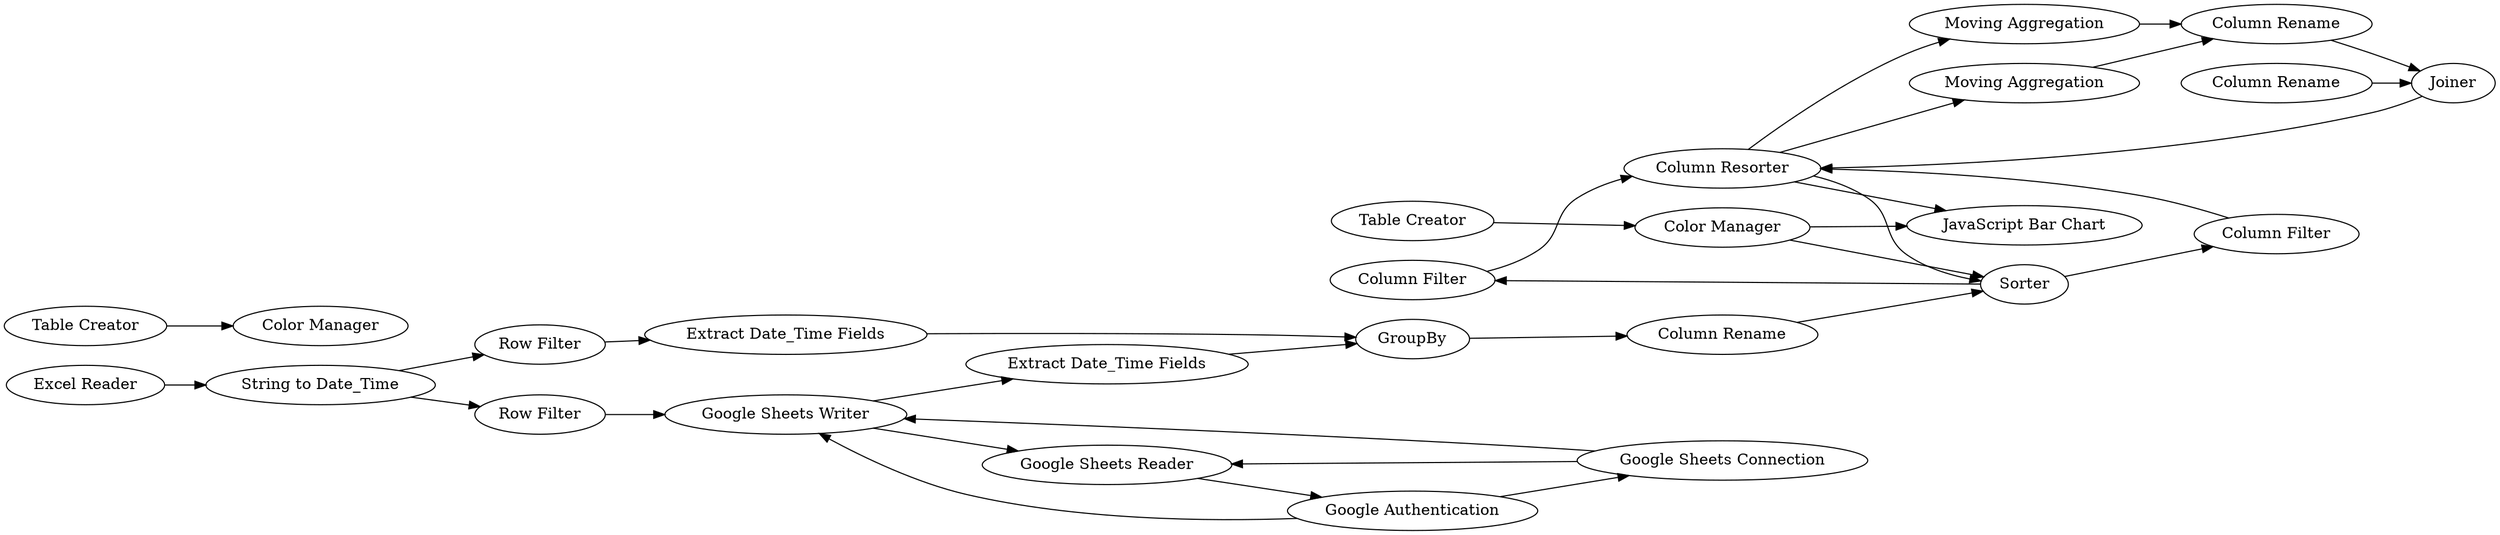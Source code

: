digraph {
	93 -> 94
	94 -> 5
	101 -> 102
	92 -> 164
	5 -> 101
	167 -> 162
	165 -> 167
	106 -> 169
	89 -> 104
	106 -> 168
	162 -> 161
	162 -> 165
	94 -> 97
	100 -> 92
	161 -> 167
	94 -> 158
	92 -> 93
	99 -> 98
	95 -> 100
	163 -> 89
	104 -> 92
	88 -> 102
	107 -> 89
	158 -> 101
	161 -> 165
	100 -> 97
	102 -> 94
	165 -> 163
	164 -> 94
	168 -> 107
	169 -> 165
	170 -> 106
	94 -> 92
	170 [label="Excel Reader"]
	165 [label="Google Sheets Writer"]
	167 [label="Google Sheets Reader"]
	169 [label="Row Filter"]
	89 [label=GroupBy]
	97 [label="JavaScript Bar Chart"]
	162 [label="Google Authentication"]
	163 [label="Extract Date_Time Fields"]
	168 [label="Row Filter"]
	92 [label=Sorter]
	98 [label="Color Manager"]
	161 [label="Google Sheets Connection"]
	164 [label="Column Filter"]
	158 [label="Moving Aggregation"]
	101 [label="Column Rename"]
	100 [label="Color Manager"]
	93 [label="Column Filter"]
	106 [label="String to Date_Time"]
	5 [label="Moving Aggregation"]
	94 [label="Column Resorter"]
	99 [label="Table Creator"]
	107 [label="Extract Date_Time Fields"]
	104 [label="Column Rename"]
	102 [label=Joiner]
	88 [label="Column Rename"]
	95 [label="Table Creator"]
	rankdir=LR
}
